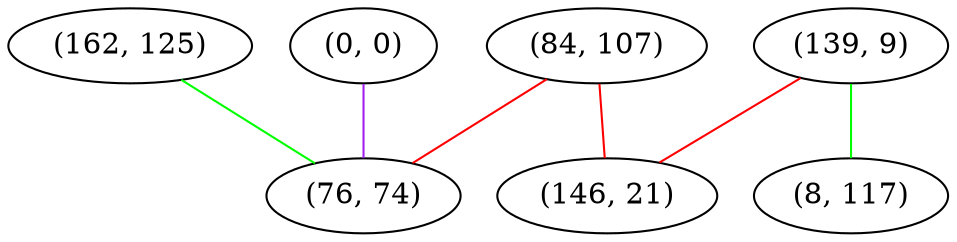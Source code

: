 graph "" {
"(162, 125)";
"(0, 0)";
"(139, 9)";
"(8, 117)";
"(84, 107)";
"(76, 74)";
"(146, 21)";
"(162, 125)" -- "(76, 74)"  [color=green, key=0, weight=2];
"(0, 0)" -- "(76, 74)"  [color=purple, key=0, weight=4];
"(139, 9)" -- "(146, 21)"  [color=red, key=0, weight=1];
"(139, 9)" -- "(8, 117)"  [color=green, key=0, weight=2];
"(84, 107)" -- "(76, 74)"  [color=red, key=0, weight=1];
"(84, 107)" -- "(146, 21)"  [color=red, key=0, weight=1];
}

